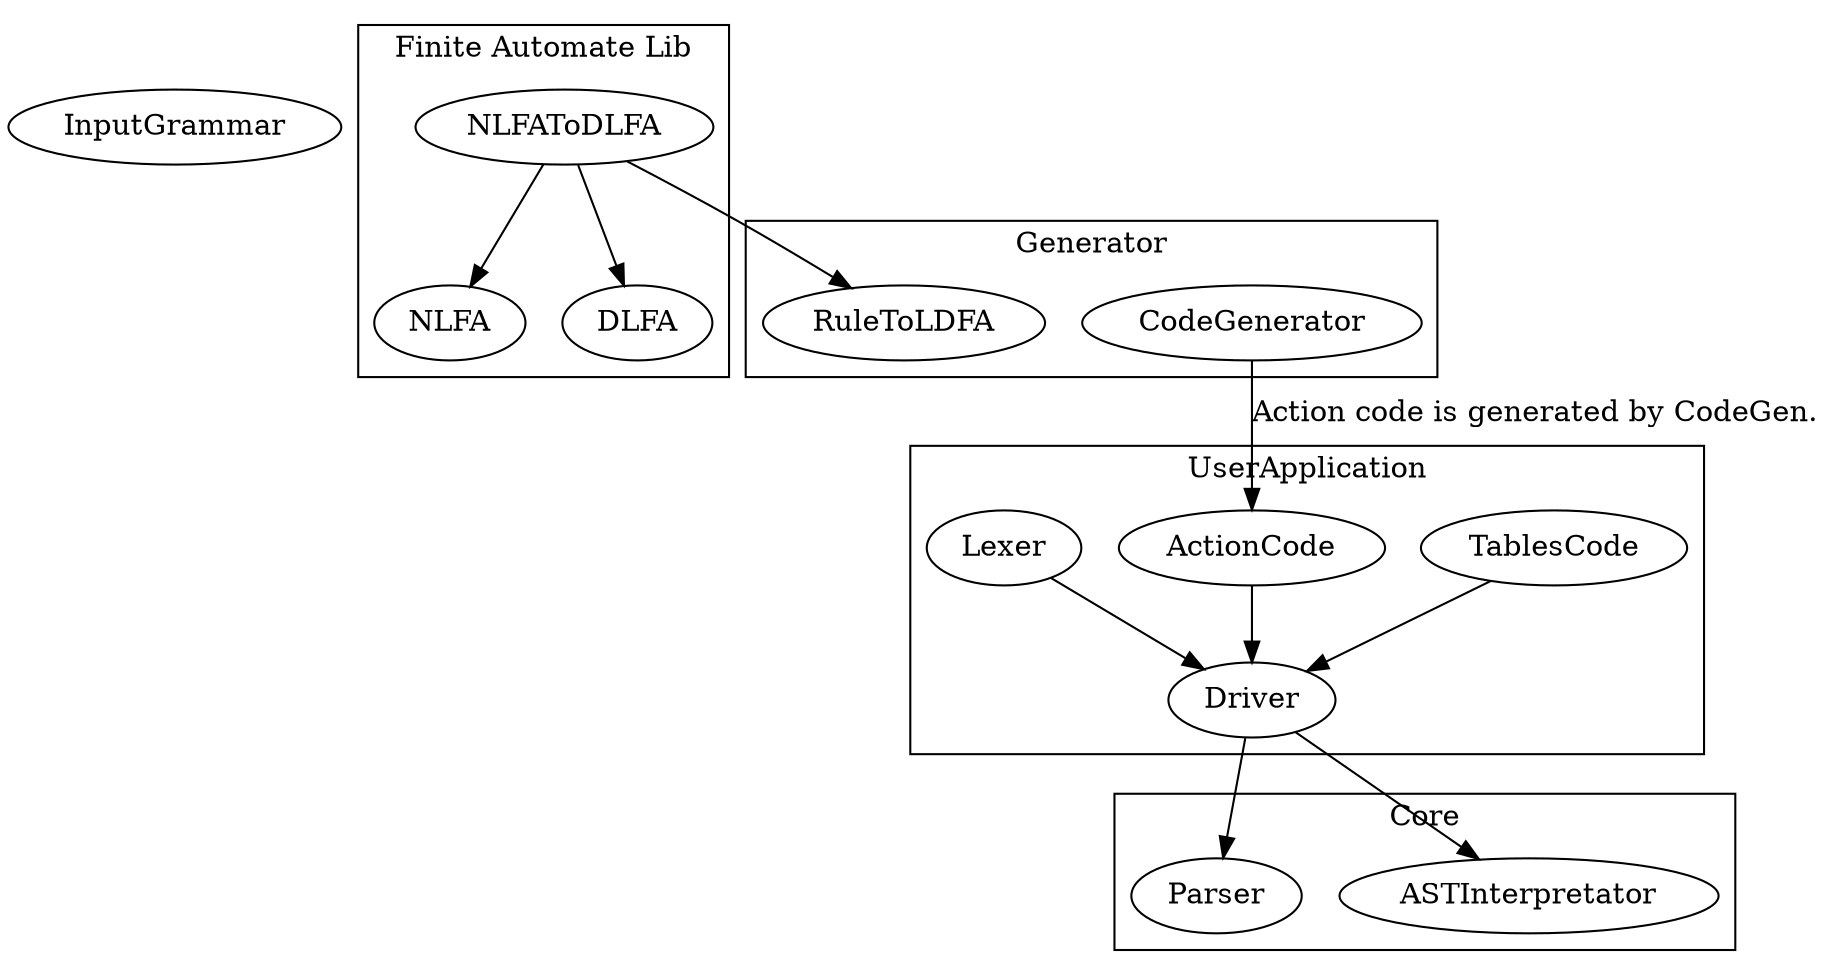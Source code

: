 digraph RACCStructure
{        
        InputGrammar;

        subgraph cluster_UserApplication
        {
                label="UserApplication";
                TablesCode;
                ActionCode;
                Driver;
                Lexer;
                TablesCode -> Driver;                      
                ActionCode -> Driver;
                Lexer -> Driver;
        }

        Driver -> Parser;
        Driver -> ASTInterpretator;
        
        subgraph cluster_Generator
        {
                label="Generator";
                CodeGenerator;                                
                RuleToLDFA;
        }

        NLFAToDLFA -> RuleToLDFA;        
        CodeGenerator -> ActionCode [label="Action code is generated by CodeGen."];

        subgraph cluster_Core
        {
                label="Core";
                Parser;
                ASTInterpretator;                
        }

        subgraph cluster_Common
        {
                label="Common";
                
        }
        
        subgraph cluster_FALib
        {
                label="Finite Automate Lib";
                NLFA;
                DLFA;
                NLFAToDLFA;
                NLFAToDLFA -> NLFA;
                NLFAToDLFA -> DLFA;
        }

}
